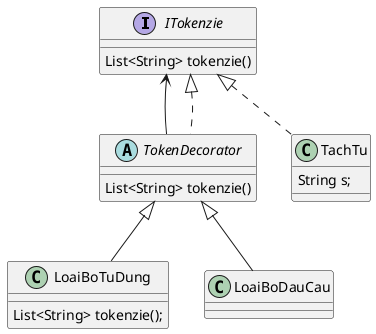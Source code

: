 @startuml
'https://plantuml.com/class-diagram
interface ITokenzie{
List<String> tokenzie()
}
abstract class TokenDecorator{
List<String> tokenzie()
}
class TachTu{
String s;
}
class LoaiBoTuDung{
List<String> tokenzie();
}
class LoaiBoDauCau{}

ITokenzie <-- TokenDecorator
ITokenzie <|.. TachTu
ITokenzie <|.. TokenDecorator

TokenDecorator <|-- LoaiBoDauCau
TokenDecorator <|-- LoaiBoTuDung
@enduml
